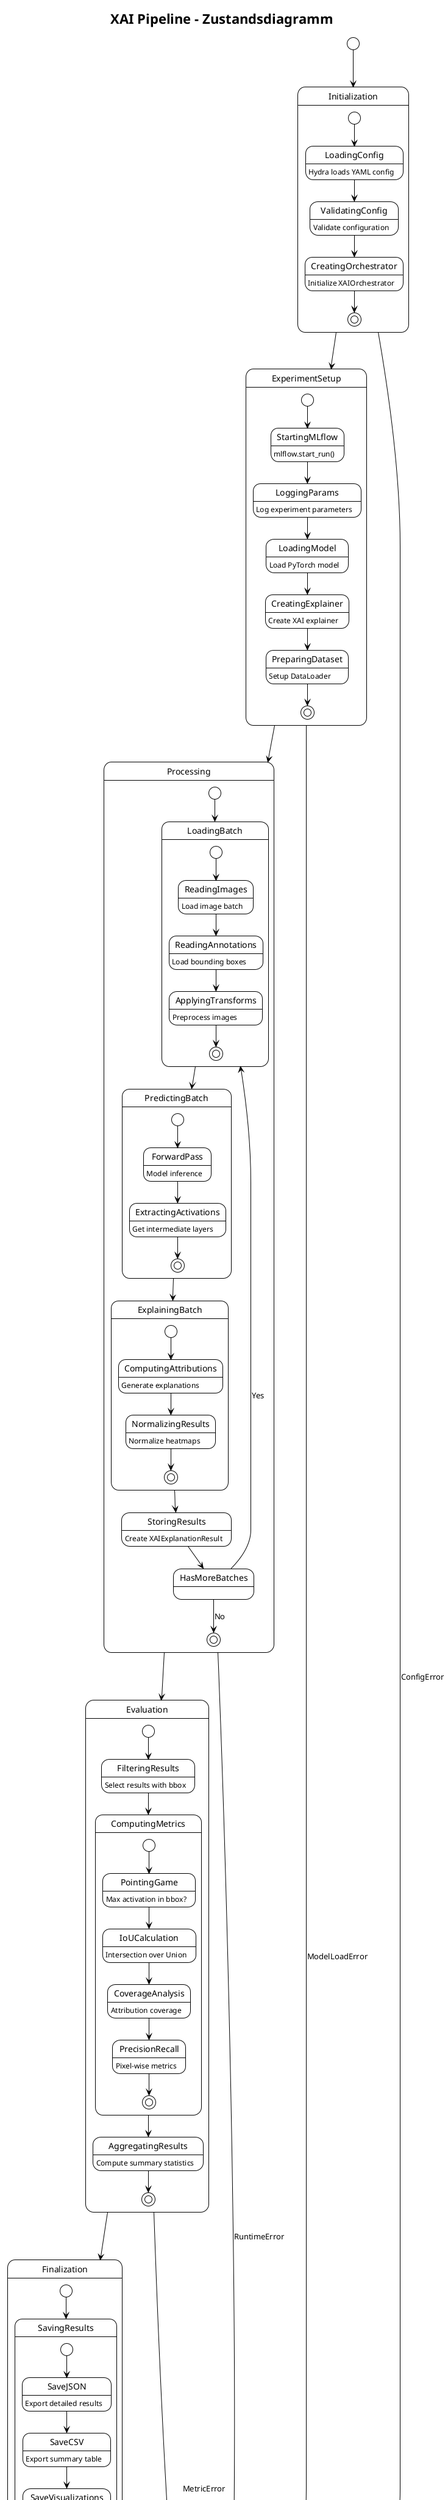 @startuml state_pipeline_workflow
!theme plain
title XAI Pipeline - Zustandsdiagramm

[*] --> Initialization

state Initialization {
  [*] --> LoadingConfig
  LoadingConfig : Hydra loads YAML config
  LoadingConfig --> ValidatingConfig
  ValidatingConfig : Validate configuration
  ValidatingConfig --> CreatingOrchestrator
  CreatingOrchestrator : Initialize XAIOrchestrator
  CreatingOrchestrator --> [*]
}

Initialization --> ExperimentSetup

state ExperimentSetup {
  [*] --> StartingMLflow
  StartingMLflow : mlflow.start_run()
  StartingMLflow --> LoggingParams
  LoggingParams : Log experiment parameters
  LoggingParams --> LoadingModel
  LoadingModel : Load PyTorch model
  LoadingModel --> CreatingExplainer
  CreatingExplainer : Create XAI explainer
  CreatingExplainer --> PreparingDataset
  PreparingDataset : Setup DataLoader
  PreparingDataset --> [*]
}

ExperimentSetup --> Processing

state Processing {
  [*] --> LoadingBatch

  state LoadingBatch {
    [*] --> ReadingImages
    ReadingImages : Load image batch
    ReadingImages --> ReadingAnnotations
    ReadingAnnotations : Load bounding boxes
    ReadingAnnotations --> ApplyingTransforms
    ApplyingTransforms : Preprocess images
    ApplyingTransforms --> [*]
  }

  LoadingBatch --> PredictingBatch

  state PredictingBatch {
    [*] --> ForwardPass
    ForwardPass : Model inference
    ForwardPass --> ExtractingActivations
    ExtractingActivations : Get intermediate layers
    ExtractingActivations --> [*]
  }

  PredictingBatch --> ExplainingBatch

  state ExplainingBatch {
    [*] --> ComputingAttributions
    ComputingAttributions : Generate explanations
    ComputingAttributions --> NormalizingResults
    NormalizingResults : Normalize heatmaps
    NormalizingResults --> [*]
  }

  ExplainingBatch --> StoringResults
  StoringResults : Create XAIExplanationResult

  StoringResults --> HasMoreBatches
  HasMoreBatches --> LoadingBatch : Yes
  HasMoreBatches --> [*] : No
}

Processing --> Evaluation

state Evaluation {
  [*] --> FilteringResults
  FilteringResults : Select results with bbox

  FilteringResults --> ComputingMetrics

  state ComputingMetrics {
    [*] --> PointingGame
    PointingGame : Max activation in bbox?
    PointingGame --> IoUCalculation
    IoUCalculation : Intersection over Union
    IoUCalculation --> CoverageAnalysis
    CoverageAnalysis : Attribution coverage
    CoverageAnalysis --> PrecisionRecall
    PrecisionRecall : Pixel-wise metrics
    PrecisionRecall --> [*]
  }

  ComputingMetrics --> AggregatingResults
  AggregatingResults : Compute summary statistics
  AggregatingResults --> [*]
}

Evaluation --> Finalization

state Finalization {
  [*] --> SavingResults

  state SavingResults {
    [*] --> SaveJSON
    SaveJSON : Export detailed results
    SaveJSON --> SaveCSV
    SaveCSV : Export summary table
    SaveCSV --> SaveVisualizations
    SaveVisualizations : Save heatmap images
    SaveVisualizations --> [*]
  }

  SavingResults --> LoggingMLflow
  LoggingMLflow : Log metrics & artifacts
  LoggingMLflow --> ClosingRun
  ClosingRun : mlflow.end_run()
  ClosingRun --> [*]
}

Finalization --> [*]

' Error handling
state ErrorHandling {
  [*] --> LoggingError
  LoggingError : Log error details
  LoggingError --> CleanupResources
  CleanupResources : Release GPU memory
  CleanupResources --> FailGracefully
  FailGracefully : Save partial results
  FailGracefully --> [*]
}

' Error transitions
Initialization --> ErrorHandling : ConfigError
ExperimentSetup --> ErrorHandling : ModelLoadError
Processing --> ErrorHandling : RuntimeError
Evaluation --> ErrorHandling : MetricError
Finalization --> ErrorHandling : IOError

ErrorHandling --> [*]

@enduml